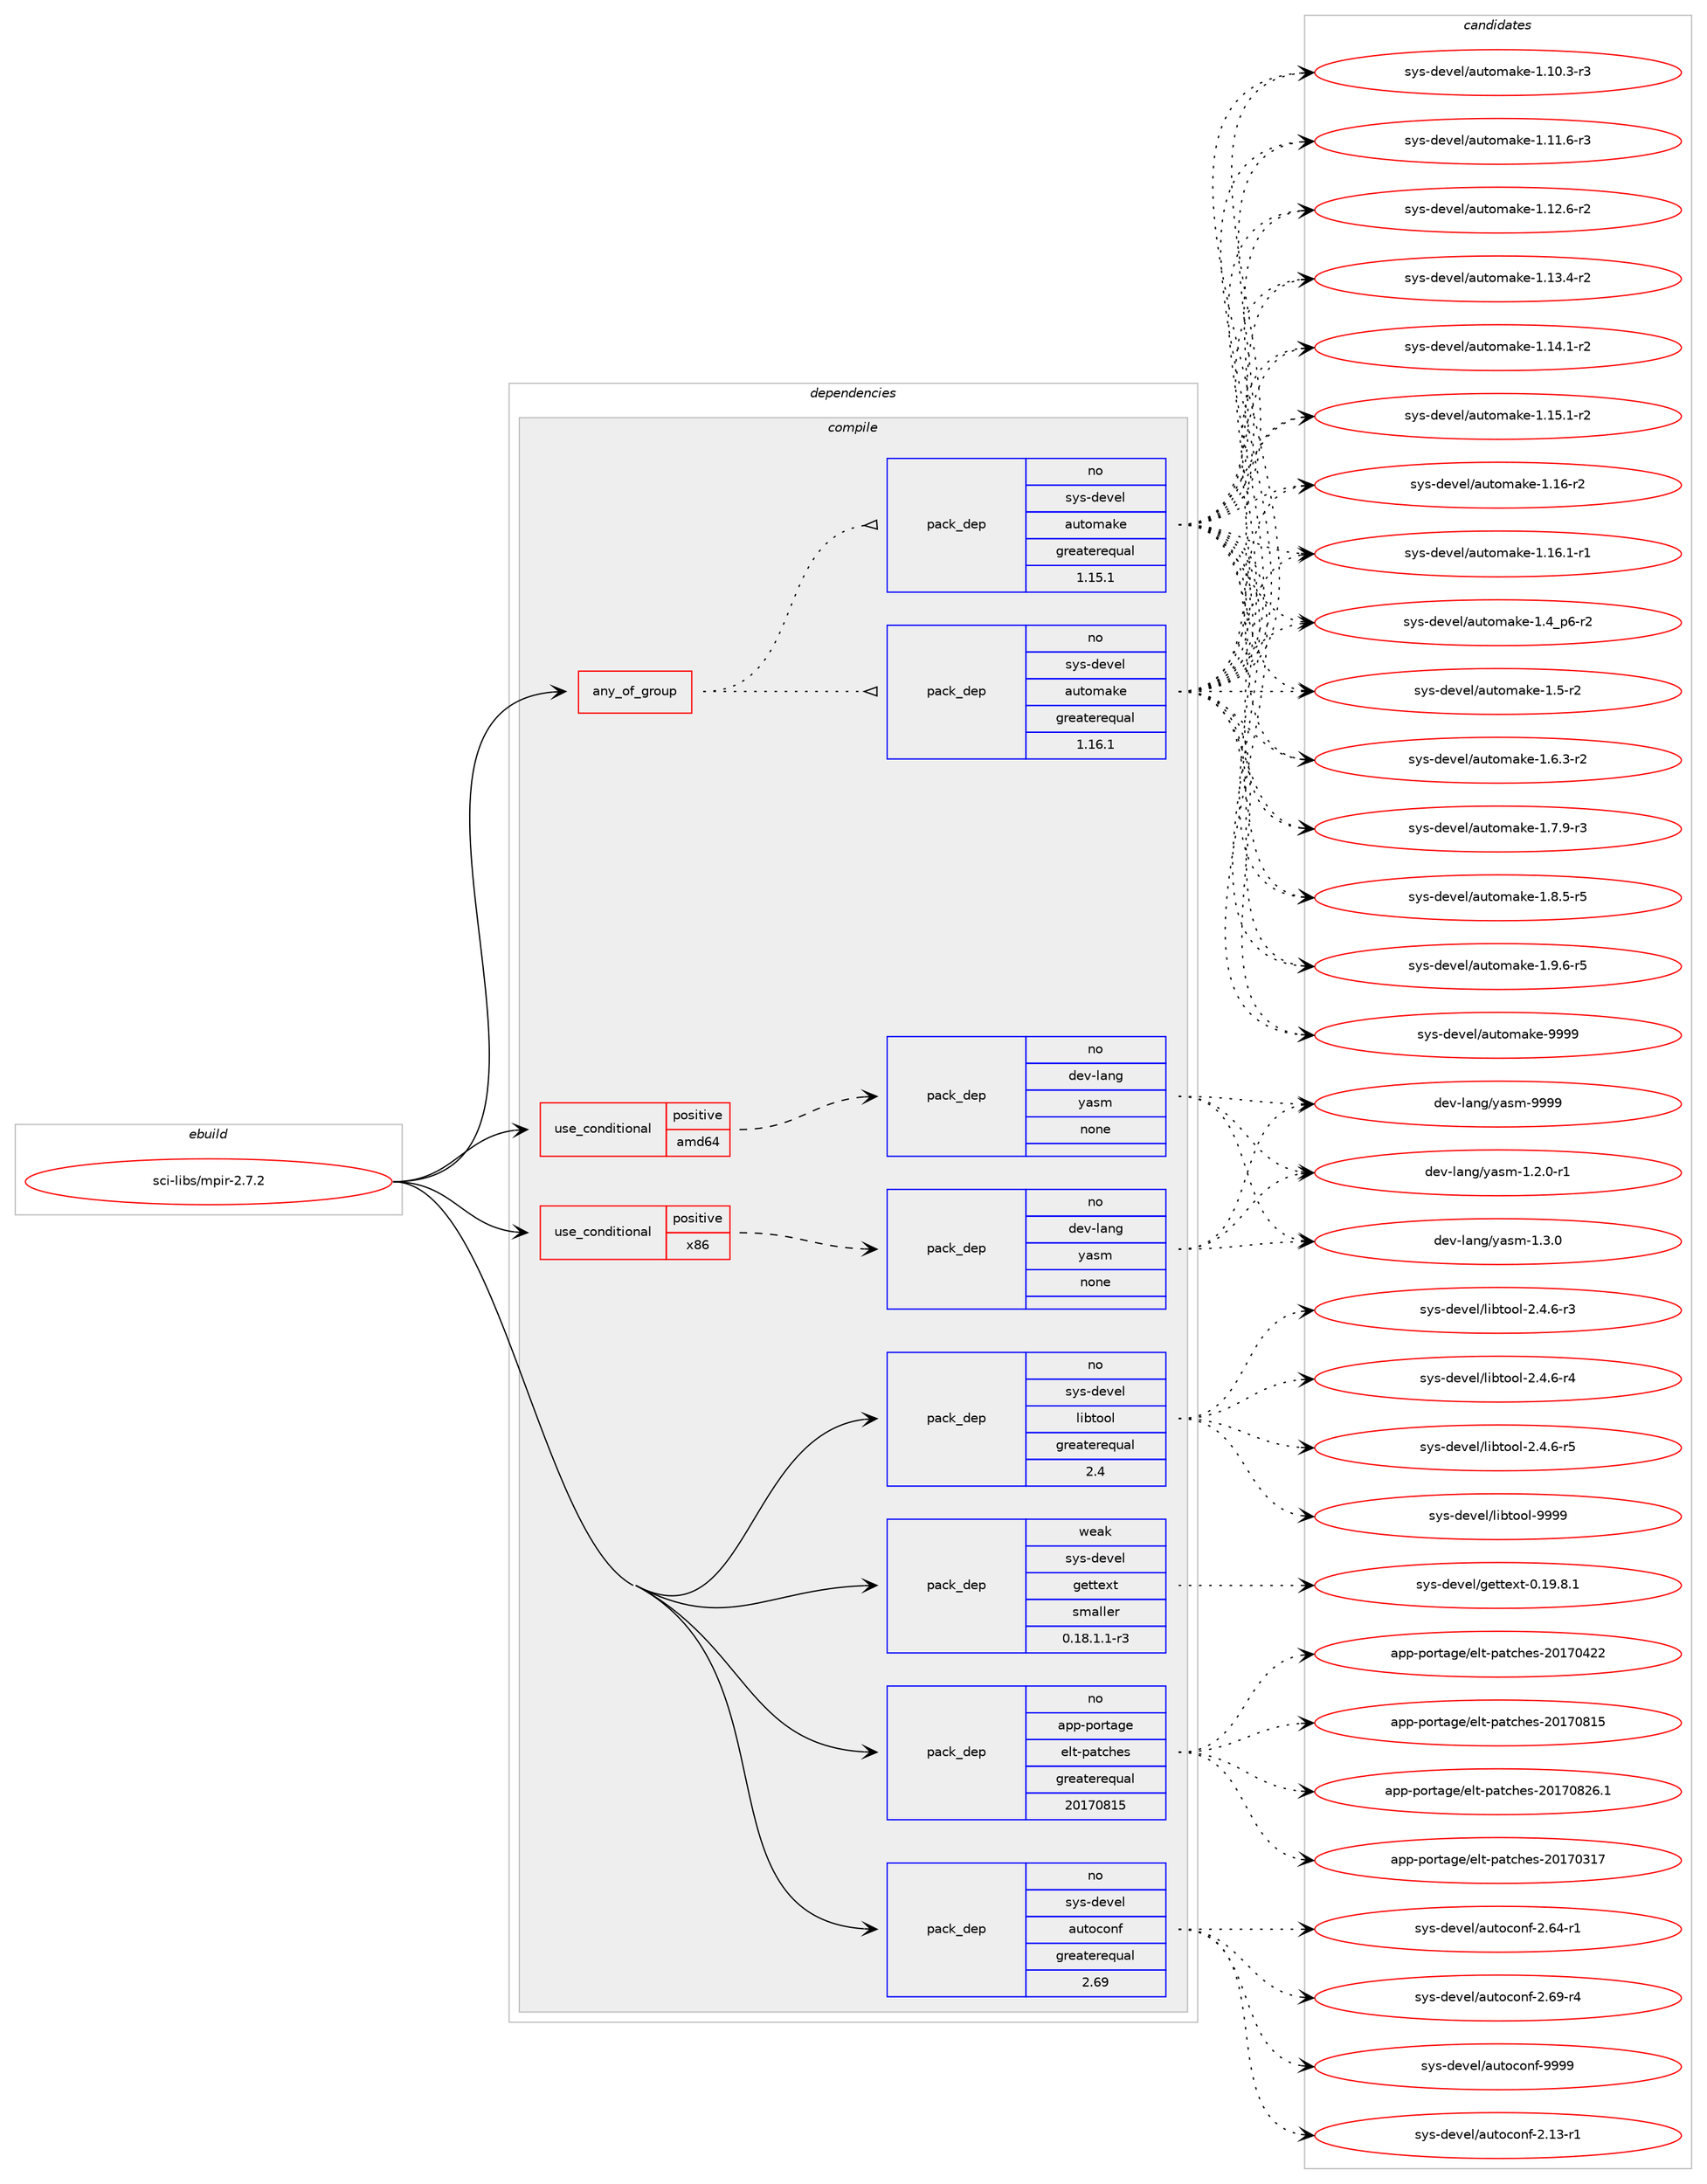 digraph prolog {

# *************
# Graph options
# *************

newrank=true;
concentrate=true;
compound=true;
graph [rankdir=LR,fontname=Helvetica,fontsize=10,ranksep=1.5];#, ranksep=2.5, nodesep=0.2];
edge  [arrowhead=vee];
node  [fontname=Helvetica,fontsize=10];

# **********
# The ebuild
# **********

subgraph cluster_leftcol {
color=gray;
rank=same;
label=<<i>ebuild</i>>;
id [label="sci-libs/mpir-2.7.2", color=red, width=4, href="../sci-libs/mpir-2.7.2.svg"];
}

# ****************
# The dependencies
# ****************

subgraph cluster_midcol {
color=gray;
label=<<i>dependencies</i>>;
subgraph cluster_compile {
fillcolor="#eeeeee";
style=filled;
label=<<i>compile</i>>;
subgraph any26945 {
dependency1695179 [label=<<TABLE BORDER="0" CELLBORDER="1" CELLSPACING="0" CELLPADDING="4"><TR><TD CELLPADDING="10">any_of_group</TD></TR></TABLE>>, shape=none, color=red];subgraph pack1213545 {
dependency1695180 [label=<<TABLE BORDER="0" CELLBORDER="1" CELLSPACING="0" CELLPADDING="4" WIDTH="220"><TR><TD ROWSPAN="6" CELLPADDING="30">pack_dep</TD></TR><TR><TD WIDTH="110">no</TD></TR><TR><TD>sys-devel</TD></TR><TR><TD>automake</TD></TR><TR><TD>greaterequal</TD></TR><TR><TD>1.16.1</TD></TR></TABLE>>, shape=none, color=blue];
}
dependency1695179:e -> dependency1695180:w [weight=20,style="dotted",arrowhead="oinv"];
subgraph pack1213546 {
dependency1695181 [label=<<TABLE BORDER="0" CELLBORDER="1" CELLSPACING="0" CELLPADDING="4" WIDTH="220"><TR><TD ROWSPAN="6" CELLPADDING="30">pack_dep</TD></TR><TR><TD WIDTH="110">no</TD></TR><TR><TD>sys-devel</TD></TR><TR><TD>automake</TD></TR><TR><TD>greaterequal</TD></TR><TR><TD>1.15.1</TD></TR></TABLE>>, shape=none, color=blue];
}
dependency1695179:e -> dependency1695181:w [weight=20,style="dotted",arrowhead="oinv"];
}
id:e -> dependency1695179:w [weight=20,style="solid",arrowhead="vee"];
subgraph cond453837 {
dependency1695182 [label=<<TABLE BORDER="0" CELLBORDER="1" CELLSPACING="0" CELLPADDING="4"><TR><TD ROWSPAN="3" CELLPADDING="10">use_conditional</TD></TR><TR><TD>positive</TD></TR><TR><TD>amd64</TD></TR></TABLE>>, shape=none, color=red];
subgraph pack1213547 {
dependency1695183 [label=<<TABLE BORDER="0" CELLBORDER="1" CELLSPACING="0" CELLPADDING="4" WIDTH="220"><TR><TD ROWSPAN="6" CELLPADDING="30">pack_dep</TD></TR><TR><TD WIDTH="110">no</TD></TR><TR><TD>dev-lang</TD></TR><TR><TD>yasm</TD></TR><TR><TD>none</TD></TR><TR><TD></TD></TR></TABLE>>, shape=none, color=blue];
}
dependency1695182:e -> dependency1695183:w [weight=20,style="dashed",arrowhead="vee"];
}
id:e -> dependency1695182:w [weight=20,style="solid",arrowhead="vee"];
subgraph cond453838 {
dependency1695184 [label=<<TABLE BORDER="0" CELLBORDER="1" CELLSPACING="0" CELLPADDING="4"><TR><TD ROWSPAN="3" CELLPADDING="10">use_conditional</TD></TR><TR><TD>positive</TD></TR><TR><TD>x86</TD></TR></TABLE>>, shape=none, color=red];
subgraph pack1213548 {
dependency1695185 [label=<<TABLE BORDER="0" CELLBORDER="1" CELLSPACING="0" CELLPADDING="4" WIDTH="220"><TR><TD ROWSPAN="6" CELLPADDING="30">pack_dep</TD></TR><TR><TD WIDTH="110">no</TD></TR><TR><TD>dev-lang</TD></TR><TR><TD>yasm</TD></TR><TR><TD>none</TD></TR><TR><TD></TD></TR></TABLE>>, shape=none, color=blue];
}
dependency1695184:e -> dependency1695185:w [weight=20,style="dashed",arrowhead="vee"];
}
id:e -> dependency1695184:w [weight=20,style="solid",arrowhead="vee"];
subgraph pack1213549 {
dependency1695186 [label=<<TABLE BORDER="0" CELLBORDER="1" CELLSPACING="0" CELLPADDING="4" WIDTH="220"><TR><TD ROWSPAN="6" CELLPADDING="30">pack_dep</TD></TR><TR><TD WIDTH="110">no</TD></TR><TR><TD>app-portage</TD></TR><TR><TD>elt-patches</TD></TR><TR><TD>greaterequal</TD></TR><TR><TD>20170815</TD></TR></TABLE>>, shape=none, color=blue];
}
id:e -> dependency1695186:w [weight=20,style="solid",arrowhead="vee"];
subgraph pack1213550 {
dependency1695187 [label=<<TABLE BORDER="0" CELLBORDER="1" CELLSPACING="0" CELLPADDING="4" WIDTH="220"><TR><TD ROWSPAN="6" CELLPADDING="30">pack_dep</TD></TR><TR><TD WIDTH="110">no</TD></TR><TR><TD>sys-devel</TD></TR><TR><TD>autoconf</TD></TR><TR><TD>greaterequal</TD></TR><TR><TD>2.69</TD></TR></TABLE>>, shape=none, color=blue];
}
id:e -> dependency1695187:w [weight=20,style="solid",arrowhead="vee"];
subgraph pack1213551 {
dependency1695188 [label=<<TABLE BORDER="0" CELLBORDER="1" CELLSPACING="0" CELLPADDING="4" WIDTH="220"><TR><TD ROWSPAN="6" CELLPADDING="30">pack_dep</TD></TR><TR><TD WIDTH="110">no</TD></TR><TR><TD>sys-devel</TD></TR><TR><TD>libtool</TD></TR><TR><TD>greaterequal</TD></TR><TR><TD>2.4</TD></TR></TABLE>>, shape=none, color=blue];
}
id:e -> dependency1695188:w [weight=20,style="solid",arrowhead="vee"];
subgraph pack1213552 {
dependency1695189 [label=<<TABLE BORDER="0" CELLBORDER="1" CELLSPACING="0" CELLPADDING="4" WIDTH="220"><TR><TD ROWSPAN="6" CELLPADDING="30">pack_dep</TD></TR><TR><TD WIDTH="110">weak</TD></TR><TR><TD>sys-devel</TD></TR><TR><TD>gettext</TD></TR><TR><TD>smaller</TD></TR><TR><TD>0.18.1.1-r3</TD></TR></TABLE>>, shape=none, color=blue];
}
id:e -> dependency1695189:w [weight=20,style="solid",arrowhead="vee"];
}
subgraph cluster_compileandrun {
fillcolor="#eeeeee";
style=filled;
label=<<i>compile and run</i>>;
}
subgraph cluster_run {
fillcolor="#eeeeee";
style=filled;
label=<<i>run</i>>;
}
}

# **************
# The candidates
# **************

subgraph cluster_choices {
rank=same;
color=gray;
label=<<i>candidates</i>>;

subgraph choice1213545 {
color=black;
nodesep=1;
choice11512111545100101118101108479711711611110997107101454946494846514511451 [label="sys-devel/automake-1.10.3-r3", color=red, width=4,href="../sys-devel/automake-1.10.3-r3.svg"];
choice11512111545100101118101108479711711611110997107101454946494946544511451 [label="sys-devel/automake-1.11.6-r3", color=red, width=4,href="../sys-devel/automake-1.11.6-r3.svg"];
choice11512111545100101118101108479711711611110997107101454946495046544511450 [label="sys-devel/automake-1.12.6-r2", color=red, width=4,href="../sys-devel/automake-1.12.6-r2.svg"];
choice11512111545100101118101108479711711611110997107101454946495146524511450 [label="sys-devel/automake-1.13.4-r2", color=red, width=4,href="../sys-devel/automake-1.13.4-r2.svg"];
choice11512111545100101118101108479711711611110997107101454946495246494511450 [label="sys-devel/automake-1.14.1-r2", color=red, width=4,href="../sys-devel/automake-1.14.1-r2.svg"];
choice11512111545100101118101108479711711611110997107101454946495346494511450 [label="sys-devel/automake-1.15.1-r2", color=red, width=4,href="../sys-devel/automake-1.15.1-r2.svg"];
choice1151211154510010111810110847971171161111099710710145494649544511450 [label="sys-devel/automake-1.16-r2", color=red, width=4,href="../sys-devel/automake-1.16-r2.svg"];
choice11512111545100101118101108479711711611110997107101454946495446494511449 [label="sys-devel/automake-1.16.1-r1", color=red, width=4,href="../sys-devel/automake-1.16.1-r1.svg"];
choice115121115451001011181011084797117116111109971071014549465295112544511450 [label="sys-devel/automake-1.4_p6-r2", color=red, width=4,href="../sys-devel/automake-1.4_p6-r2.svg"];
choice11512111545100101118101108479711711611110997107101454946534511450 [label="sys-devel/automake-1.5-r2", color=red, width=4,href="../sys-devel/automake-1.5-r2.svg"];
choice115121115451001011181011084797117116111109971071014549465446514511450 [label="sys-devel/automake-1.6.3-r2", color=red, width=4,href="../sys-devel/automake-1.6.3-r2.svg"];
choice115121115451001011181011084797117116111109971071014549465546574511451 [label="sys-devel/automake-1.7.9-r3", color=red, width=4,href="../sys-devel/automake-1.7.9-r3.svg"];
choice115121115451001011181011084797117116111109971071014549465646534511453 [label="sys-devel/automake-1.8.5-r5", color=red, width=4,href="../sys-devel/automake-1.8.5-r5.svg"];
choice115121115451001011181011084797117116111109971071014549465746544511453 [label="sys-devel/automake-1.9.6-r5", color=red, width=4,href="../sys-devel/automake-1.9.6-r5.svg"];
choice115121115451001011181011084797117116111109971071014557575757 [label="sys-devel/automake-9999", color=red, width=4,href="../sys-devel/automake-9999.svg"];
dependency1695180:e -> choice11512111545100101118101108479711711611110997107101454946494846514511451:w [style=dotted,weight="100"];
dependency1695180:e -> choice11512111545100101118101108479711711611110997107101454946494946544511451:w [style=dotted,weight="100"];
dependency1695180:e -> choice11512111545100101118101108479711711611110997107101454946495046544511450:w [style=dotted,weight="100"];
dependency1695180:e -> choice11512111545100101118101108479711711611110997107101454946495146524511450:w [style=dotted,weight="100"];
dependency1695180:e -> choice11512111545100101118101108479711711611110997107101454946495246494511450:w [style=dotted,weight="100"];
dependency1695180:e -> choice11512111545100101118101108479711711611110997107101454946495346494511450:w [style=dotted,weight="100"];
dependency1695180:e -> choice1151211154510010111810110847971171161111099710710145494649544511450:w [style=dotted,weight="100"];
dependency1695180:e -> choice11512111545100101118101108479711711611110997107101454946495446494511449:w [style=dotted,weight="100"];
dependency1695180:e -> choice115121115451001011181011084797117116111109971071014549465295112544511450:w [style=dotted,weight="100"];
dependency1695180:e -> choice11512111545100101118101108479711711611110997107101454946534511450:w [style=dotted,weight="100"];
dependency1695180:e -> choice115121115451001011181011084797117116111109971071014549465446514511450:w [style=dotted,weight="100"];
dependency1695180:e -> choice115121115451001011181011084797117116111109971071014549465546574511451:w [style=dotted,weight="100"];
dependency1695180:e -> choice115121115451001011181011084797117116111109971071014549465646534511453:w [style=dotted,weight="100"];
dependency1695180:e -> choice115121115451001011181011084797117116111109971071014549465746544511453:w [style=dotted,weight="100"];
dependency1695180:e -> choice115121115451001011181011084797117116111109971071014557575757:w [style=dotted,weight="100"];
}
subgraph choice1213546 {
color=black;
nodesep=1;
choice11512111545100101118101108479711711611110997107101454946494846514511451 [label="sys-devel/automake-1.10.3-r3", color=red, width=4,href="../sys-devel/automake-1.10.3-r3.svg"];
choice11512111545100101118101108479711711611110997107101454946494946544511451 [label="sys-devel/automake-1.11.6-r3", color=red, width=4,href="../sys-devel/automake-1.11.6-r3.svg"];
choice11512111545100101118101108479711711611110997107101454946495046544511450 [label="sys-devel/automake-1.12.6-r2", color=red, width=4,href="../sys-devel/automake-1.12.6-r2.svg"];
choice11512111545100101118101108479711711611110997107101454946495146524511450 [label="sys-devel/automake-1.13.4-r2", color=red, width=4,href="../sys-devel/automake-1.13.4-r2.svg"];
choice11512111545100101118101108479711711611110997107101454946495246494511450 [label="sys-devel/automake-1.14.1-r2", color=red, width=4,href="../sys-devel/automake-1.14.1-r2.svg"];
choice11512111545100101118101108479711711611110997107101454946495346494511450 [label="sys-devel/automake-1.15.1-r2", color=red, width=4,href="../sys-devel/automake-1.15.1-r2.svg"];
choice1151211154510010111810110847971171161111099710710145494649544511450 [label="sys-devel/automake-1.16-r2", color=red, width=4,href="../sys-devel/automake-1.16-r2.svg"];
choice11512111545100101118101108479711711611110997107101454946495446494511449 [label="sys-devel/automake-1.16.1-r1", color=red, width=4,href="../sys-devel/automake-1.16.1-r1.svg"];
choice115121115451001011181011084797117116111109971071014549465295112544511450 [label="sys-devel/automake-1.4_p6-r2", color=red, width=4,href="../sys-devel/automake-1.4_p6-r2.svg"];
choice11512111545100101118101108479711711611110997107101454946534511450 [label="sys-devel/automake-1.5-r2", color=red, width=4,href="../sys-devel/automake-1.5-r2.svg"];
choice115121115451001011181011084797117116111109971071014549465446514511450 [label="sys-devel/automake-1.6.3-r2", color=red, width=4,href="../sys-devel/automake-1.6.3-r2.svg"];
choice115121115451001011181011084797117116111109971071014549465546574511451 [label="sys-devel/automake-1.7.9-r3", color=red, width=4,href="../sys-devel/automake-1.7.9-r3.svg"];
choice115121115451001011181011084797117116111109971071014549465646534511453 [label="sys-devel/automake-1.8.5-r5", color=red, width=4,href="../sys-devel/automake-1.8.5-r5.svg"];
choice115121115451001011181011084797117116111109971071014549465746544511453 [label="sys-devel/automake-1.9.6-r5", color=red, width=4,href="../sys-devel/automake-1.9.6-r5.svg"];
choice115121115451001011181011084797117116111109971071014557575757 [label="sys-devel/automake-9999", color=red, width=4,href="../sys-devel/automake-9999.svg"];
dependency1695181:e -> choice11512111545100101118101108479711711611110997107101454946494846514511451:w [style=dotted,weight="100"];
dependency1695181:e -> choice11512111545100101118101108479711711611110997107101454946494946544511451:w [style=dotted,weight="100"];
dependency1695181:e -> choice11512111545100101118101108479711711611110997107101454946495046544511450:w [style=dotted,weight="100"];
dependency1695181:e -> choice11512111545100101118101108479711711611110997107101454946495146524511450:w [style=dotted,weight="100"];
dependency1695181:e -> choice11512111545100101118101108479711711611110997107101454946495246494511450:w [style=dotted,weight="100"];
dependency1695181:e -> choice11512111545100101118101108479711711611110997107101454946495346494511450:w [style=dotted,weight="100"];
dependency1695181:e -> choice1151211154510010111810110847971171161111099710710145494649544511450:w [style=dotted,weight="100"];
dependency1695181:e -> choice11512111545100101118101108479711711611110997107101454946495446494511449:w [style=dotted,weight="100"];
dependency1695181:e -> choice115121115451001011181011084797117116111109971071014549465295112544511450:w [style=dotted,weight="100"];
dependency1695181:e -> choice11512111545100101118101108479711711611110997107101454946534511450:w [style=dotted,weight="100"];
dependency1695181:e -> choice115121115451001011181011084797117116111109971071014549465446514511450:w [style=dotted,weight="100"];
dependency1695181:e -> choice115121115451001011181011084797117116111109971071014549465546574511451:w [style=dotted,weight="100"];
dependency1695181:e -> choice115121115451001011181011084797117116111109971071014549465646534511453:w [style=dotted,weight="100"];
dependency1695181:e -> choice115121115451001011181011084797117116111109971071014549465746544511453:w [style=dotted,weight="100"];
dependency1695181:e -> choice115121115451001011181011084797117116111109971071014557575757:w [style=dotted,weight="100"];
}
subgraph choice1213547 {
color=black;
nodesep=1;
choice100101118451089711010347121971151094549465046484511449 [label="dev-lang/yasm-1.2.0-r1", color=red, width=4,href="../dev-lang/yasm-1.2.0-r1.svg"];
choice10010111845108971101034712197115109454946514648 [label="dev-lang/yasm-1.3.0", color=red, width=4,href="../dev-lang/yasm-1.3.0.svg"];
choice100101118451089711010347121971151094557575757 [label="dev-lang/yasm-9999", color=red, width=4,href="../dev-lang/yasm-9999.svg"];
dependency1695183:e -> choice100101118451089711010347121971151094549465046484511449:w [style=dotted,weight="100"];
dependency1695183:e -> choice10010111845108971101034712197115109454946514648:w [style=dotted,weight="100"];
dependency1695183:e -> choice100101118451089711010347121971151094557575757:w [style=dotted,weight="100"];
}
subgraph choice1213548 {
color=black;
nodesep=1;
choice100101118451089711010347121971151094549465046484511449 [label="dev-lang/yasm-1.2.0-r1", color=red, width=4,href="../dev-lang/yasm-1.2.0-r1.svg"];
choice10010111845108971101034712197115109454946514648 [label="dev-lang/yasm-1.3.0", color=red, width=4,href="../dev-lang/yasm-1.3.0.svg"];
choice100101118451089711010347121971151094557575757 [label="dev-lang/yasm-9999", color=red, width=4,href="../dev-lang/yasm-9999.svg"];
dependency1695185:e -> choice100101118451089711010347121971151094549465046484511449:w [style=dotted,weight="100"];
dependency1695185:e -> choice10010111845108971101034712197115109454946514648:w [style=dotted,weight="100"];
dependency1695185:e -> choice100101118451089711010347121971151094557575757:w [style=dotted,weight="100"];
}
subgraph choice1213549 {
color=black;
nodesep=1;
choice97112112451121111141169710310147101108116451129711699104101115455048495548514955 [label="app-portage/elt-patches-20170317", color=red, width=4,href="../app-portage/elt-patches-20170317.svg"];
choice97112112451121111141169710310147101108116451129711699104101115455048495548525050 [label="app-portage/elt-patches-20170422", color=red, width=4,href="../app-portage/elt-patches-20170422.svg"];
choice97112112451121111141169710310147101108116451129711699104101115455048495548564953 [label="app-portage/elt-patches-20170815", color=red, width=4,href="../app-portage/elt-patches-20170815.svg"];
choice971121124511211111411697103101471011081164511297116991041011154550484955485650544649 [label="app-portage/elt-patches-20170826.1", color=red, width=4,href="../app-portage/elt-patches-20170826.1.svg"];
dependency1695186:e -> choice97112112451121111141169710310147101108116451129711699104101115455048495548514955:w [style=dotted,weight="100"];
dependency1695186:e -> choice97112112451121111141169710310147101108116451129711699104101115455048495548525050:w [style=dotted,weight="100"];
dependency1695186:e -> choice97112112451121111141169710310147101108116451129711699104101115455048495548564953:w [style=dotted,weight="100"];
dependency1695186:e -> choice971121124511211111411697103101471011081164511297116991041011154550484955485650544649:w [style=dotted,weight="100"];
}
subgraph choice1213550 {
color=black;
nodesep=1;
choice1151211154510010111810110847971171161119911111010245504649514511449 [label="sys-devel/autoconf-2.13-r1", color=red, width=4,href="../sys-devel/autoconf-2.13-r1.svg"];
choice1151211154510010111810110847971171161119911111010245504654524511449 [label="sys-devel/autoconf-2.64-r1", color=red, width=4,href="../sys-devel/autoconf-2.64-r1.svg"];
choice1151211154510010111810110847971171161119911111010245504654574511452 [label="sys-devel/autoconf-2.69-r4", color=red, width=4,href="../sys-devel/autoconf-2.69-r4.svg"];
choice115121115451001011181011084797117116111991111101024557575757 [label="sys-devel/autoconf-9999", color=red, width=4,href="../sys-devel/autoconf-9999.svg"];
dependency1695187:e -> choice1151211154510010111810110847971171161119911111010245504649514511449:w [style=dotted,weight="100"];
dependency1695187:e -> choice1151211154510010111810110847971171161119911111010245504654524511449:w [style=dotted,weight="100"];
dependency1695187:e -> choice1151211154510010111810110847971171161119911111010245504654574511452:w [style=dotted,weight="100"];
dependency1695187:e -> choice115121115451001011181011084797117116111991111101024557575757:w [style=dotted,weight="100"];
}
subgraph choice1213551 {
color=black;
nodesep=1;
choice1151211154510010111810110847108105981161111111084550465246544511451 [label="sys-devel/libtool-2.4.6-r3", color=red, width=4,href="../sys-devel/libtool-2.4.6-r3.svg"];
choice1151211154510010111810110847108105981161111111084550465246544511452 [label="sys-devel/libtool-2.4.6-r4", color=red, width=4,href="../sys-devel/libtool-2.4.6-r4.svg"];
choice1151211154510010111810110847108105981161111111084550465246544511453 [label="sys-devel/libtool-2.4.6-r5", color=red, width=4,href="../sys-devel/libtool-2.4.6-r5.svg"];
choice1151211154510010111810110847108105981161111111084557575757 [label="sys-devel/libtool-9999", color=red, width=4,href="../sys-devel/libtool-9999.svg"];
dependency1695188:e -> choice1151211154510010111810110847108105981161111111084550465246544511451:w [style=dotted,weight="100"];
dependency1695188:e -> choice1151211154510010111810110847108105981161111111084550465246544511452:w [style=dotted,weight="100"];
dependency1695188:e -> choice1151211154510010111810110847108105981161111111084550465246544511453:w [style=dotted,weight="100"];
dependency1695188:e -> choice1151211154510010111810110847108105981161111111084557575757:w [style=dotted,weight="100"];
}
subgraph choice1213552 {
color=black;
nodesep=1;
choice1151211154510010111810110847103101116116101120116454846495746564649 [label="sys-devel/gettext-0.19.8.1", color=red, width=4,href="../sys-devel/gettext-0.19.8.1.svg"];
dependency1695189:e -> choice1151211154510010111810110847103101116116101120116454846495746564649:w [style=dotted,weight="100"];
}
}

}
